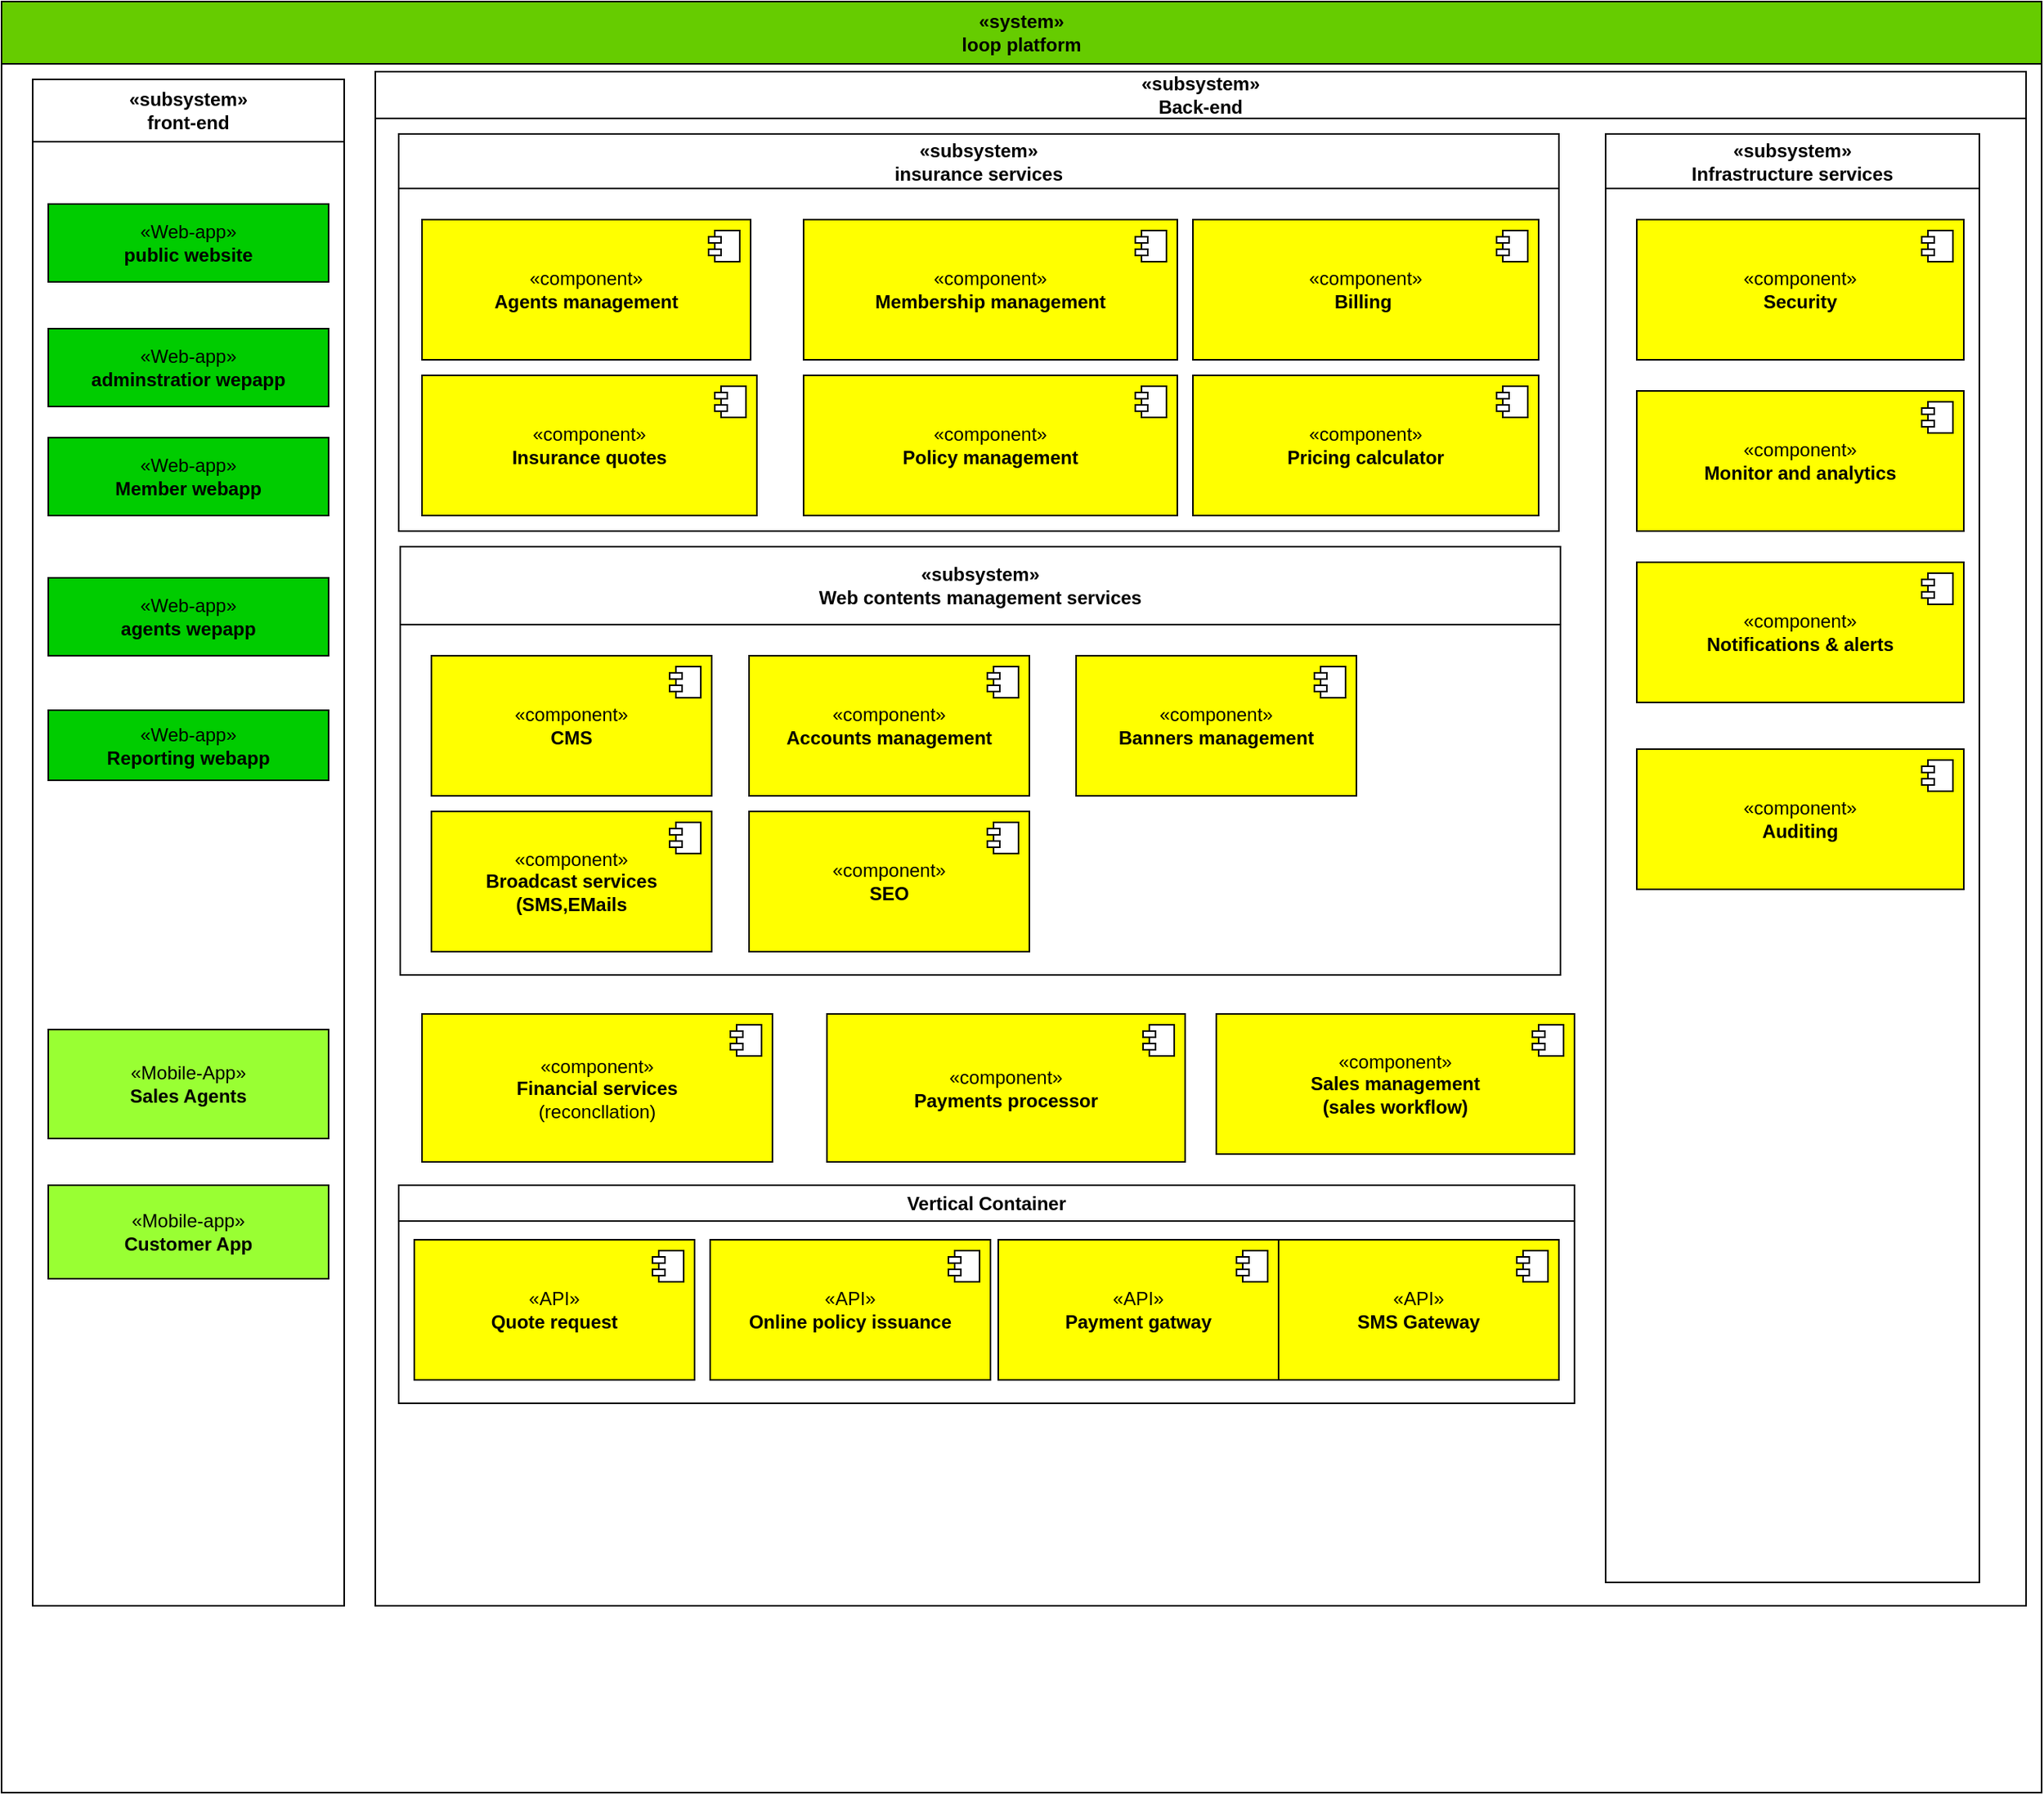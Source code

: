 <mxfile version="22.1.0" type="github">
  <diagram id="7_QdmfNpHsET02V4nxjg" name="Page-2">
    <mxGraphModel dx="1502" dy="1760" grid="1" gridSize="10" guides="1" tooltips="1" connect="1" arrows="1" fold="1" page="1" pageScale="1" pageWidth="827" pageHeight="1169" math="0" shadow="0">
      <root>
        <mxCell id="0" />
        <mxCell id="1" parent="0" />
        <mxCell id="JlbnD0Iyih-8Eknnlu3p-202" value="«system»&lt;br style=&quot;border-color: var(--border-color); font-weight: 400;&quot;&gt;loop platform" style="swimlane;whiteSpace=wrap;html=1;startSize=40;fillColor=#66CC00;" parent="1" vertex="1">
          <mxGeometry y="-40" width="1310" height="1150" as="geometry" />
        </mxCell>
        <mxCell id="JlbnD0Iyih-8Eknnlu3p-159" value="«subsystem»&lt;br style=&quot;border-color: var(--border-color); font-weight: 400;&quot;&gt;&lt;b style=&quot;border-color: var(--border-color);&quot;&gt;Back-end&lt;/b&gt;" style="swimlane;whiteSpace=wrap;html=1;startSize=30;" parent="JlbnD0Iyih-8Eknnlu3p-202" vertex="1">
          <mxGeometry x="240" y="45" width="1060" height="985" as="geometry" />
        </mxCell>
        <mxCell id="JlbnD0Iyih-8Eknnlu3p-173" value="«subsystem»&lt;br&gt;Web contents management services" style="swimlane;whiteSpace=wrap;html=1;startSize=50;" parent="JlbnD0Iyih-8Eknnlu3p-159" vertex="1">
          <mxGeometry x="16" y="305" width="745" height="275" as="geometry" />
        </mxCell>
        <mxCell id="JlbnD0Iyih-8Eknnlu3p-174" value="«component»&lt;br style=&quot;border-color: var(--border-color);&quot;&gt;&lt;b&gt;CMS&lt;/b&gt;" style="html=1;dropTarget=0;whiteSpace=wrap;fillColor=#FFFF00;" parent="JlbnD0Iyih-8Eknnlu3p-173" vertex="1">
          <mxGeometry x="20" y="70" width="180" height="90" as="geometry" />
        </mxCell>
        <mxCell id="JlbnD0Iyih-8Eknnlu3p-175" value="" style="shape=module;jettyWidth=8;jettyHeight=4;" parent="JlbnD0Iyih-8Eknnlu3p-174" vertex="1">
          <mxGeometry x="1" width="20" height="20" relative="1" as="geometry">
            <mxPoint x="-27" y="7" as="offset" />
          </mxGeometry>
        </mxCell>
        <mxCell id="JlbnD0Iyih-8Eknnlu3p-176" value="«component»&lt;br style=&quot;border-color: var(--border-color);&quot;&gt;&lt;b&gt;Broadcast services&lt;br&gt;(SMS,EMails&lt;br&gt;&lt;/b&gt;" style="html=1;dropTarget=0;whiteSpace=wrap;fillColor=#FFFF00;" parent="JlbnD0Iyih-8Eknnlu3p-173" vertex="1">
          <mxGeometry x="20" y="170" width="180" height="90" as="geometry" />
        </mxCell>
        <mxCell id="JlbnD0Iyih-8Eknnlu3p-177" value="" style="shape=module;jettyWidth=8;jettyHeight=4;" parent="JlbnD0Iyih-8Eknnlu3p-176" vertex="1">
          <mxGeometry x="1" width="20" height="20" relative="1" as="geometry">
            <mxPoint x="-27" y="7" as="offset" />
          </mxGeometry>
        </mxCell>
        <mxCell id="JlbnD0Iyih-8Eknnlu3p-178" value="«component»&lt;br style=&quot;border-color: var(--border-color);&quot;&gt;&lt;b&gt;Accounts management&lt;/b&gt;" style="html=1;dropTarget=0;whiteSpace=wrap;fillColor=#FFFF00;" parent="JlbnD0Iyih-8Eknnlu3p-173" vertex="1">
          <mxGeometry x="224" y="70" width="180" height="90" as="geometry" />
        </mxCell>
        <mxCell id="JlbnD0Iyih-8Eknnlu3p-179" value="" style="shape=module;jettyWidth=8;jettyHeight=4;" parent="JlbnD0Iyih-8Eknnlu3p-178" vertex="1">
          <mxGeometry x="1" width="20" height="20" relative="1" as="geometry">
            <mxPoint x="-27" y="7" as="offset" />
          </mxGeometry>
        </mxCell>
        <mxCell id="JlbnD0Iyih-8Eknnlu3p-180" value="«component»&lt;br style=&quot;border-color: var(--border-color);&quot;&gt;&lt;b&gt;SEO&lt;/b&gt;" style="html=1;dropTarget=0;whiteSpace=wrap;fillColor=#FFFF00;" parent="JlbnD0Iyih-8Eknnlu3p-173" vertex="1">
          <mxGeometry x="224" y="170" width="180" height="90" as="geometry" />
        </mxCell>
        <mxCell id="JlbnD0Iyih-8Eknnlu3p-181" value="" style="shape=module;jettyWidth=8;jettyHeight=4;" parent="JlbnD0Iyih-8Eknnlu3p-180" vertex="1">
          <mxGeometry x="1" width="20" height="20" relative="1" as="geometry">
            <mxPoint x="-27" y="7" as="offset" />
          </mxGeometry>
        </mxCell>
        <mxCell id="JlbnD0Iyih-8Eknnlu3p-182" value="«component»&lt;br style=&quot;border-color: var(--border-color);&quot;&gt;&lt;b&gt;Banners management&lt;/b&gt;" style="html=1;dropTarget=0;whiteSpace=wrap;fillColor=#FFFF00;" parent="JlbnD0Iyih-8Eknnlu3p-173" vertex="1">
          <mxGeometry x="434" y="70" width="180" height="90" as="geometry" />
        </mxCell>
        <mxCell id="JlbnD0Iyih-8Eknnlu3p-183" value="" style="shape=module;jettyWidth=8;jettyHeight=4;" parent="JlbnD0Iyih-8Eknnlu3p-182" vertex="1">
          <mxGeometry x="1" width="20" height="20" relative="1" as="geometry">
            <mxPoint x="-27" y="7" as="offset" />
          </mxGeometry>
        </mxCell>
        <mxCell id="JlbnD0Iyih-8Eknnlu3p-184" value="«component»&lt;br style=&quot;border-color: var(--border-color);&quot;&gt;&lt;b&gt;Financial services&lt;br&gt;&lt;/b&gt;(reconcllation)" style="html=1;dropTarget=0;whiteSpace=wrap;fillColor=#FFFF00;" parent="JlbnD0Iyih-8Eknnlu3p-159" vertex="1">
          <mxGeometry x="30" y="605" width="225" height="95" as="geometry" />
        </mxCell>
        <mxCell id="JlbnD0Iyih-8Eknnlu3p-185" value="" style="shape=module;jettyWidth=8;jettyHeight=4;" parent="JlbnD0Iyih-8Eknnlu3p-184" vertex="1">
          <mxGeometry x="1" width="20" height="20" relative="1" as="geometry">
            <mxPoint x="-27" y="7" as="offset" />
          </mxGeometry>
        </mxCell>
        <mxCell id="JlbnD0Iyih-8Eknnlu3p-186" value="«component»&lt;br style=&quot;border-color: var(--border-color);&quot;&gt;&lt;b&gt;Payments processor&lt;/b&gt;" style="html=1;dropTarget=0;whiteSpace=wrap;fillColor=#FFFF00;" parent="JlbnD0Iyih-8Eknnlu3p-159" vertex="1">
          <mxGeometry x="290" y="605" width="230" height="95" as="geometry" />
        </mxCell>
        <mxCell id="JlbnD0Iyih-8Eknnlu3p-187" value="" style="shape=module;jettyWidth=8;jettyHeight=4;" parent="JlbnD0Iyih-8Eknnlu3p-186" vertex="1">
          <mxGeometry x="1" width="20" height="20" relative="1" as="geometry">
            <mxPoint x="-27" y="7" as="offset" />
          </mxGeometry>
        </mxCell>
        <mxCell id="JlbnD0Iyih-8Eknnlu3p-188" value="«component»&lt;br style=&quot;border-color: var(--border-color);&quot;&gt;&lt;b&gt;Sales management&lt;br&gt;(sales workflow)&lt;br&gt;&lt;/b&gt;" style="html=1;dropTarget=0;whiteSpace=wrap;fillColor=#FFFF00;" parent="JlbnD0Iyih-8Eknnlu3p-159" vertex="1">
          <mxGeometry x="540" y="605" width="230" height="90" as="geometry" />
        </mxCell>
        <mxCell id="JlbnD0Iyih-8Eknnlu3p-189" value="" style="shape=module;jettyWidth=8;jettyHeight=4;" parent="JlbnD0Iyih-8Eknnlu3p-188" vertex="1">
          <mxGeometry x="1" width="20" height="20" relative="1" as="geometry">
            <mxPoint x="-27" y="7" as="offset" />
          </mxGeometry>
        </mxCell>
        <mxCell id="JlbnD0Iyih-8Eknnlu3p-160" value="«subsystem»&lt;br style=&quot;border-color: var(--border-color); font-weight: 400;&quot;&gt;insurance services" style="swimlane;whiteSpace=wrap;html=1;startSize=35;" parent="JlbnD0Iyih-8Eknnlu3p-159" vertex="1">
          <mxGeometry x="15" y="40" width="745" height="255" as="geometry" />
        </mxCell>
        <mxCell id="JlbnD0Iyih-8Eknnlu3p-161" value="«component»&lt;br&gt;&lt;b&gt;Agents management&lt;/b&gt;" style="html=1;dropTarget=0;whiteSpace=wrap;fillColor=#FFFF00;" parent="JlbnD0Iyih-8Eknnlu3p-160" vertex="1">
          <mxGeometry x="15" y="55" width="211" height="90" as="geometry" />
        </mxCell>
        <mxCell id="JlbnD0Iyih-8Eknnlu3p-162" value="" style="shape=module;jettyWidth=8;jettyHeight=4;" parent="JlbnD0Iyih-8Eknnlu3p-161" vertex="1">
          <mxGeometry x="1" width="20" height="20" relative="1" as="geometry">
            <mxPoint x="-27" y="7" as="offset" />
          </mxGeometry>
        </mxCell>
        <mxCell id="JlbnD0Iyih-8Eknnlu3p-163" value="«component»&lt;br style=&quot;border-color: var(--border-color);&quot;&gt;&lt;b&gt;Insurance quotes&lt;/b&gt;" style="html=1;dropTarget=0;whiteSpace=wrap;fillColor=#FFFF00;" parent="JlbnD0Iyih-8Eknnlu3p-160" vertex="1">
          <mxGeometry x="15" y="155" width="215" height="90" as="geometry" />
        </mxCell>
        <mxCell id="JlbnD0Iyih-8Eknnlu3p-164" value="" style="shape=module;jettyWidth=8;jettyHeight=4;" parent="JlbnD0Iyih-8Eknnlu3p-163" vertex="1">
          <mxGeometry x="1" width="20" height="20" relative="1" as="geometry">
            <mxPoint x="-27" y="7" as="offset" />
          </mxGeometry>
        </mxCell>
        <mxCell id="JlbnD0Iyih-8Eknnlu3p-165" value="«component»&lt;br style=&quot;border-color: var(--border-color);&quot;&gt;&lt;b&gt;Membership management&lt;/b&gt;" style="html=1;dropTarget=0;whiteSpace=wrap;fillColor=#FFFF00;" parent="JlbnD0Iyih-8Eknnlu3p-160" vertex="1">
          <mxGeometry x="260" y="55" width="240" height="90" as="geometry" />
        </mxCell>
        <mxCell id="JlbnD0Iyih-8Eknnlu3p-166" value="" style="shape=module;jettyWidth=8;jettyHeight=4;" parent="JlbnD0Iyih-8Eknnlu3p-165" vertex="1">
          <mxGeometry x="1" width="20" height="20" relative="1" as="geometry">
            <mxPoint x="-27" y="7" as="offset" />
          </mxGeometry>
        </mxCell>
        <mxCell id="JlbnD0Iyih-8Eknnlu3p-167" value="«component»&lt;br style=&quot;border-color: var(--border-color);&quot;&gt;&lt;b&gt;Policy management&lt;/b&gt;" style="html=1;dropTarget=0;whiteSpace=wrap;fillColor=#FFFF00;" parent="JlbnD0Iyih-8Eknnlu3p-160" vertex="1">
          <mxGeometry x="260" y="155" width="240" height="90" as="geometry" />
        </mxCell>
        <mxCell id="JlbnD0Iyih-8Eknnlu3p-168" value="" style="shape=module;jettyWidth=8;jettyHeight=4;" parent="JlbnD0Iyih-8Eknnlu3p-167" vertex="1">
          <mxGeometry x="1" width="20" height="20" relative="1" as="geometry">
            <mxPoint x="-27" y="7" as="offset" />
          </mxGeometry>
        </mxCell>
        <mxCell id="JlbnD0Iyih-8Eknnlu3p-169" value="«component»&lt;br style=&quot;border-color: var(--border-color);&quot;&gt;&lt;b&gt;Billing&amp;nbsp;&lt;/b&gt;" style="html=1;dropTarget=0;whiteSpace=wrap;fillColor=#FFFF00;" parent="JlbnD0Iyih-8Eknnlu3p-160" vertex="1">
          <mxGeometry x="510" y="55" width="222" height="90" as="geometry" />
        </mxCell>
        <mxCell id="JlbnD0Iyih-8Eknnlu3p-170" value="" style="shape=module;jettyWidth=8;jettyHeight=4;" parent="JlbnD0Iyih-8Eknnlu3p-169" vertex="1">
          <mxGeometry x="1" width="20" height="20" relative="1" as="geometry">
            <mxPoint x="-27" y="7" as="offset" />
          </mxGeometry>
        </mxCell>
        <mxCell id="JlbnD0Iyih-8Eknnlu3p-171" value="«component»&lt;br style=&quot;border-color: var(--border-color);&quot;&gt;&lt;b&gt;Pricing calculator&lt;/b&gt;" style="html=1;dropTarget=0;whiteSpace=wrap;fillColor=#FFFF00;" parent="JlbnD0Iyih-8Eknnlu3p-160" vertex="1">
          <mxGeometry x="510" y="155" width="222" height="90" as="geometry" />
        </mxCell>
        <mxCell id="JlbnD0Iyih-8Eknnlu3p-172" value="" style="shape=module;jettyWidth=8;jettyHeight=4;" parent="JlbnD0Iyih-8Eknnlu3p-171" vertex="1">
          <mxGeometry x="1" width="20" height="20" relative="1" as="geometry">
            <mxPoint x="-27" y="7" as="offset" />
          </mxGeometry>
        </mxCell>
        <mxCell id="JlbnD0Iyih-8Eknnlu3p-205" value="«component»&lt;br style=&quot;border-color: var(--border-color);&quot;&gt;&lt;b&gt;Security&lt;/b&gt;" style="html=1;dropTarget=0;whiteSpace=wrap;fillColor=#FFFF00;" parent="JlbnD0Iyih-8Eknnlu3p-159" vertex="1">
          <mxGeometry x="810" y="95" width="210" height="90" as="geometry" />
        </mxCell>
        <mxCell id="JlbnD0Iyih-8Eknnlu3p-206" value="" style="shape=module;jettyWidth=8;jettyHeight=4;" parent="JlbnD0Iyih-8Eknnlu3p-205" vertex="1">
          <mxGeometry x="1" width="20" height="20" relative="1" as="geometry">
            <mxPoint x="-27" y="7" as="offset" />
          </mxGeometry>
        </mxCell>
        <mxCell id="JlbnD0Iyih-8Eknnlu3p-207" value="«component»&lt;br style=&quot;border-color: var(--border-color);&quot;&gt;&lt;b&gt;Monitor and analytics&lt;/b&gt;" style="html=1;dropTarget=0;whiteSpace=wrap;fillColor=#FFFF00;" parent="JlbnD0Iyih-8Eknnlu3p-159" vertex="1">
          <mxGeometry x="810" y="205" width="210" height="90" as="geometry" />
        </mxCell>
        <mxCell id="JlbnD0Iyih-8Eknnlu3p-208" value="" style="shape=module;jettyWidth=8;jettyHeight=4;" parent="JlbnD0Iyih-8Eknnlu3p-207" vertex="1">
          <mxGeometry x="1" width="20" height="20" relative="1" as="geometry">
            <mxPoint x="-27" y="7" as="offset" />
          </mxGeometry>
        </mxCell>
        <mxCell id="JlbnD0Iyih-8Eknnlu3p-209" value="«component»&lt;br style=&quot;border-color: var(--border-color);&quot;&gt;&lt;b&gt;Notifications &amp;amp; alerts&lt;/b&gt;" style="html=1;dropTarget=0;whiteSpace=wrap;fillColor=#FFFF00;" parent="JlbnD0Iyih-8Eknnlu3p-159" vertex="1">
          <mxGeometry x="810" y="315" width="210" height="90" as="geometry" />
        </mxCell>
        <mxCell id="JlbnD0Iyih-8Eknnlu3p-210" value="" style="shape=module;jettyWidth=8;jettyHeight=4;" parent="JlbnD0Iyih-8Eknnlu3p-209" vertex="1">
          <mxGeometry x="1" width="20" height="20" relative="1" as="geometry">
            <mxPoint x="-27" y="7" as="offset" />
          </mxGeometry>
        </mxCell>
        <mxCell id="JlbnD0Iyih-8Eknnlu3p-211" value="«component»&lt;br style=&quot;border-color: var(--border-color);&quot;&gt;&lt;b&gt;Auditing&lt;/b&gt;" style="html=1;dropTarget=0;whiteSpace=wrap;fillColor=#FFFF00;" parent="JlbnD0Iyih-8Eknnlu3p-159" vertex="1">
          <mxGeometry x="810" y="435" width="210" height="90" as="geometry" />
        </mxCell>
        <mxCell id="JlbnD0Iyih-8Eknnlu3p-212" value="" style="shape=module;jettyWidth=8;jettyHeight=4;" parent="JlbnD0Iyih-8Eknnlu3p-211" vertex="1">
          <mxGeometry x="1" width="20" height="20" relative="1" as="geometry">
            <mxPoint x="-27" y="7" as="offset" />
          </mxGeometry>
        </mxCell>
        <mxCell id="JlbnD0Iyih-8Eknnlu3p-204" value="«subsystem»&lt;br&gt;Infrastructure services" style="swimlane;whiteSpace=wrap;html=1;startSize=35;" parent="JlbnD0Iyih-8Eknnlu3p-159" vertex="1">
          <mxGeometry x="790" y="40" width="240" height="930" as="geometry" />
        </mxCell>
        <mxCell id="JlbnD0Iyih-8Eknnlu3p-190" value="Vertical Container" style="swimlane;whiteSpace=wrap;html=1;" parent="JlbnD0Iyih-8Eknnlu3p-159" vertex="1">
          <mxGeometry x="15" y="715" width="755" height="140" as="geometry" />
        </mxCell>
        <mxCell id="JlbnD0Iyih-8Eknnlu3p-191" value="«API»&lt;br&gt;&lt;b&gt;Quote request&lt;/b&gt;" style="html=1;dropTarget=0;whiteSpace=wrap;fillColor=#FFFF00;" parent="JlbnD0Iyih-8Eknnlu3p-190" vertex="1">
          <mxGeometry x="10" y="35" width="180" height="90" as="geometry" />
        </mxCell>
        <mxCell id="JlbnD0Iyih-8Eknnlu3p-192" value="" style="shape=module;jettyWidth=8;jettyHeight=4;" parent="JlbnD0Iyih-8Eknnlu3p-191" vertex="1">
          <mxGeometry x="1" width="20" height="20" relative="1" as="geometry">
            <mxPoint x="-27" y="7" as="offset" />
          </mxGeometry>
        </mxCell>
        <mxCell id="JlbnD0Iyih-8Eknnlu3p-193" value="«API»&lt;br style=&quot;border-color: var(--border-color);&quot;&gt;&lt;b&gt;Online policy issuance&lt;/b&gt;" style="html=1;dropTarget=0;whiteSpace=wrap;fillColor=#FFFF00;" parent="JlbnD0Iyih-8Eknnlu3p-190" vertex="1">
          <mxGeometry x="200" y="35" width="180" height="90" as="geometry" />
        </mxCell>
        <mxCell id="JlbnD0Iyih-8Eknnlu3p-194" value="" style="shape=module;jettyWidth=8;jettyHeight=4;" parent="JlbnD0Iyih-8Eknnlu3p-193" vertex="1">
          <mxGeometry x="1" width="20" height="20" relative="1" as="geometry">
            <mxPoint x="-27" y="7" as="offset" />
          </mxGeometry>
        </mxCell>
        <mxCell id="JlbnD0Iyih-8Eknnlu3p-195" value="«API»&lt;br style=&quot;border-color: var(--border-color);&quot;&gt;&lt;b&gt;SMS Gateway&lt;/b&gt;" style="html=1;dropTarget=0;whiteSpace=wrap;fillColor=#FFFF00;" parent="JlbnD0Iyih-8Eknnlu3p-190" vertex="1">
          <mxGeometry x="565" y="35" width="180" height="90" as="geometry" />
        </mxCell>
        <mxCell id="JlbnD0Iyih-8Eknnlu3p-196" value="" style="shape=module;jettyWidth=8;jettyHeight=4;" parent="JlbnD0Iyih-8Eknnlu3p-195" vertex="1">
          <mxGeometry x="1" width="20" height="20" relative="1" as="geometry">
            <mxPoint x="-27" y="7" as="offset" />
          </mxGeometry>
        </mxCell>
        <mxCell id="JlbnD0Iyih-8Eknnlu3p-197" value="«API»&lt;br style=&quot;border-color: var(--border-color);&quot;&gt;&lt;b&gt;Payment gatway&lt;/b&gt;" style="html=1;dropTarget=0;whiteSpace=wrap;fillColor=#FFFF00;" parent="JlbnD0Iyih-8Eknnlu3p-190" vertex="1">
          <mxGeometry x="385" y="35" width="180" height="90" as="geometry" />
        </mxCell>
        <mxCell id="JlbnD0Iyih-8Eknnlu3p-198" value="" style="shape=module;jettyWidth=8;jettyHeight=4;" parent="JlbnD0Iyih-8Eknnlu3p-197" vertex="1">
          <mxGeometry x="1" width="20" height="20" relative="1" as="geometry">
            <mxPoint x="-27" y="7" as="offset" />
          </mxGeometry>
        </mxCell>
        <mxCell id="JlbnD0Iyih-8Eknnlu3p-2" value="«subsystem»&lt;br style=&quot;border-color: var(--border-color); font-weight: 400;&quot;&gt;&lt;b style=&quot;border-color: var(--border-color);&quot;&gt;front-end&lt;/b&gt;" style="swimlane;whiteSpace=wrap;html=1;startSize=40;fillColor=#FFFFFF;" parent="JlbnD0Iyih-8Eknnlu3p-202" vertex="1">
          <mxGeometry x="20" y="50" width="200" height="980" as="geometry" />
        </mxCell>
        <mxCell id="JlbnD0Iyih-8Eknnlu3p-1" value="«Web-app»&lt;br&gt;&lt;b&gt;public website&lt;/b&gt;" style="html=1;whiteSpace=wrap;fillColor=#00CC00;" parent="JlbnD0Iyih-8Eknnlu3p-2" vertex="1">
          <mxGeometry x="10" y="80" width="180" height="50" as="geometry" />
        </mxCell>
        <mxCell id="JlbnD0Iyih-8Eknnlu3p-3" value="«Web-app»&lt;br style=&quot;border-color: var(--border-color);&quot;&gt;&lt;b&gt;adminstratior wepapp&lt;/b&gt;" style="html=1;whiteSpace=wrap;fillColor=#00CC00;" parent="JlbnD0Iyih-8Eknnlu3p-2" vertex="1">
          <mxGeometry x="10" y="160" width="180" height="50" as="geometry" />
        </mxCell>
        <mxCell id="JlbnD0Iyih-8Eknnlu3p-6" value="«Web-app»&lt;br style=&quot;border-color: var(--border-color);&quot;&gt;&lt;b&gt;Member webapp&lt;/b&gt;" style="html=1;whiteSpace=wrap;fillColor=#00CC00;" parent="JlbnD0Iyih-8Eknnlu3p-2" vertex="1">
          <mxGeometry x="10" y="230" width="180" height="50" as="geometry" />
        </mxCell>
        <mxCell id="JlbnD0Iyih-8Eknnlu3p-5" value="«Web-app»&lt;br style=&quot;border-color: var(--border-color);&quot;&gt;&lt;b&gt;agents wepapp&lt;/b&gt;" style="html=1;whiteSpace=wrap;fillColor=#00CC00;" parent="JlbnD0Iyih-8Eknnlu3p-2" vertex="1">
          <mxGeometry x="10" y="320" width="180" height="50" as="geometry" />
        </mxCell>
        <mxCell id="JlbnD0Iyih-8Eknnlu3p-4" value="«Web-app»&lt;br style=&quot;border-color: var(--border-color);&quot;&gt;&lt;b&gt;Reporting webapp&lt;/b&gt;" style="html=1;whiteSpace=wrap;fillColor=#00CC00;" parent="JlbnD0Iyih-8Eknnlu3p-2" vertex="1">
          <mxGeometry x="10" y="405" width="180" height="45" as="geometry" />
        </mxCell>
        <mxCell id="JlbnD0Iyih-8Eknnlu3p-214" value="«Mobile-app»&lt;br&gt;&lt;b&gt;Customer App&lt;/b&gt;" style="html=1;whiteSpace=wrap;fillColor=#99FF33;" parent="JlbnD0Iyih-8Eknnlu3p-2" vertex="1">
          <mxGeometry x="10" y="710" width="180" height="60" as="geometry" />
        </mxCell>
        <mxCell id="JlbnD0Iyih-8Eknnlu3p-213" value="«Mobile-App»&lt;br&gt;&lt;b&gt;Sales Agents&lt;/b&gt;" style="html=1;whiteSpace=wrap;fillColor=#99FF33;" parent="JlbnD0Iyih-8Eknnlu3p-2" vertex="1">
          <mxGeometry x="10" y="610" width="180" height="70" as="geometry" />
        </mxCell>
      </root>
    </mxGraphModel>
  </diagram>
</mxfile>
